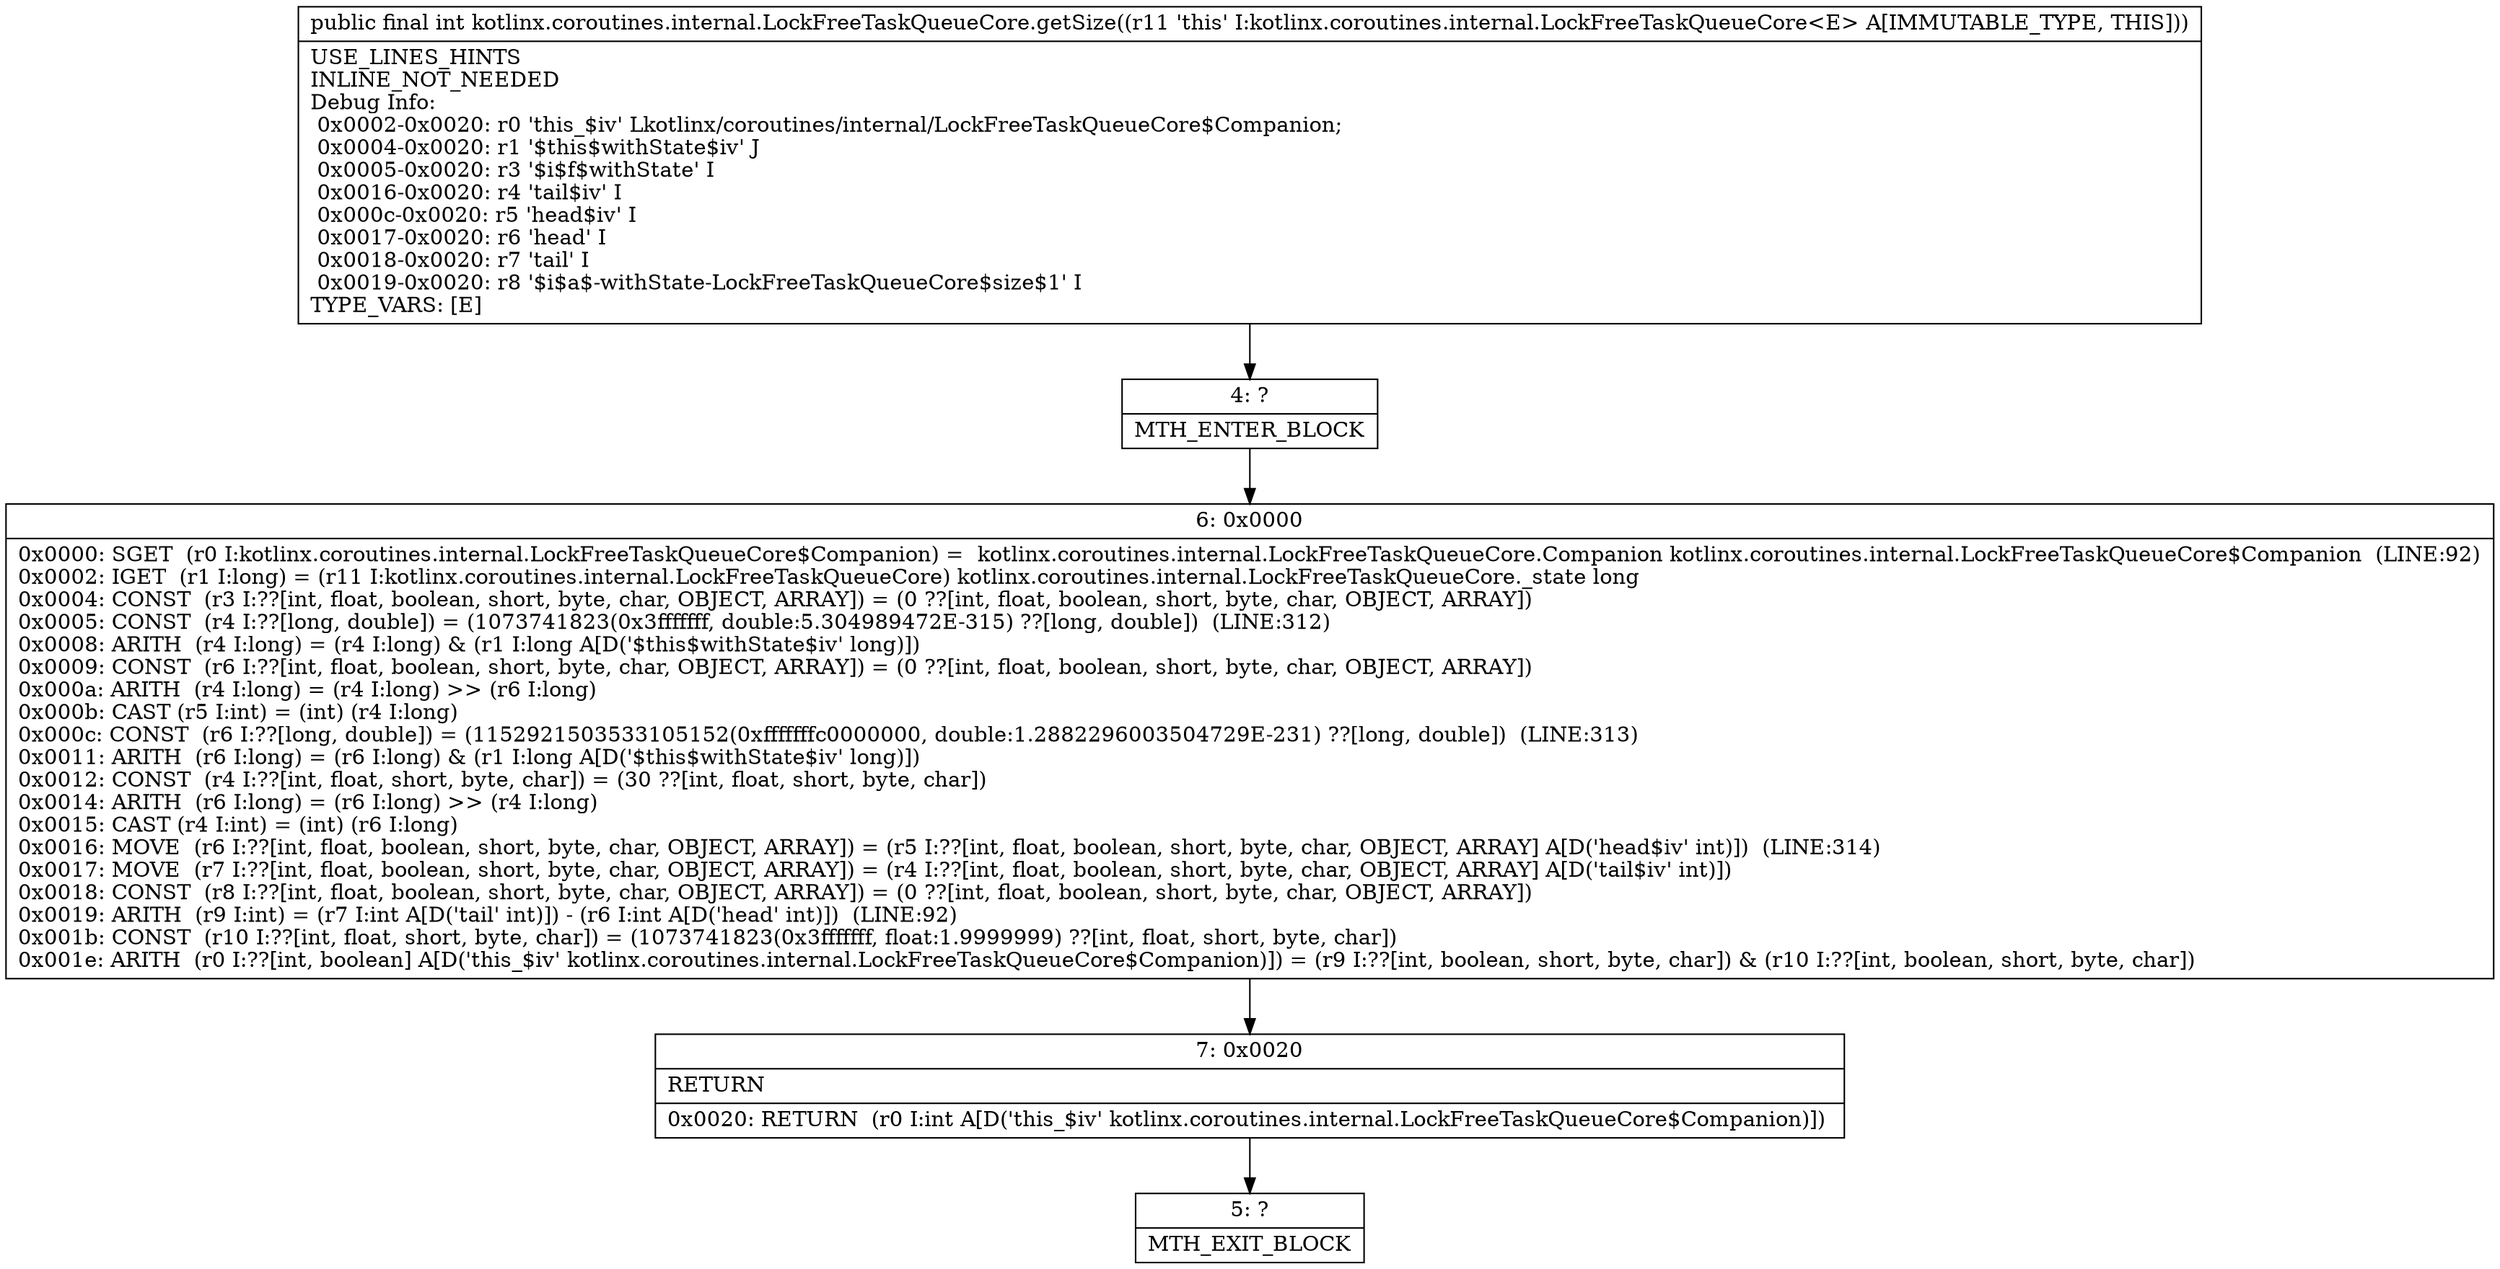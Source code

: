 digraph "CFG forkotlinx.coroutines.internal.LockFreeTaskQueueCore.getSize()I" {
Node_4 [shape=record,label="{4\:\ ?|MTH_ENTER_BLOCK\l}"];
Node_6 [shape=record,label="{6\:\ 0x0000|0x0000: SGET  (r0 I:kotlinx.coroutines.internal.LockFreeTaskQueueCore$Companion) =  kotlinx.coroutines.internal.LockFreeTaskQueueCore.Companion kotlinx.coroutines.internal.LockFreeTaskQueueCore$Companion  (LINE:92)\l0x0002: IGET  (r1 I:long) = (r11 I:kotlinx.coroutines.internal.LockFreeTaskQueueCore) kotlinx.coroutines.internal.LockFreeTaskQueueCore._state long \l0x0004: CONST  (r3 I:??[int, float, boolean, short, byte, char, OBJECT, ARRAY]) = (0 ??[int, float, boolean, short, byte, char, OBJECT, ARRAY]) \l0x0005: CONST  (r4 I:??[long, double]) = (1073741823(0x3fffffff, double:5.304989472E\-315) ??[long, double])  (LINE:312)\l0x0008: ARITH  (r4 I:long) = (r4 I:long) & (r1 I:long A[D('$this$withState$iv' long)]) \l0x0009: CONST  (r6 I:??[int, float, boolean, short, byte, char, OBJECT, ARRAY]) = (0 ??[int, float, boolean, short, byte, char, OBJECT, ARRAY]) \l0x000a: ARITH  (r4 I:long) = (r4 I:long) \>\> (r6 I:long) \l0x000b: CAST (r5 I:int) = (int) (r4 I:long) \l0x000c: CONST  (r6 I:??[long, double]) = (1152921503533105152(0xfffffffc0000000, double:1.2882296003504729E\-231) ??[long, double])  (LINE:313)\l0x0011: ARITH  (r6 I:long) = (r6 I:long) & (r1 I:long A[D('$this$withState$iv' long)]) \l0x0012: CONST  (r4 I:??[int, float, short, byte, char]) = (30 ??[int, float, short, byte, char]) \l0x0014: ARITH  (r6 I:long) = (r6 I:long) \>\> (r4 I:long) \l0x0015: CAST (r4 I:int) = (int) (r6 I:long) \l0x0016: MOVE  (r6 I:??[int, float, boolean, short, byte, char, OBJECT, ARRAY]) = (r5 I:??[int, float, boolean, short, byte, char, OBJECT, ARRAY] A[D('head$iv' int)])  (LINE:314)\l0x0017: MOVE  (r7 I:??[int, float, boolean, short, byte, char, OBJECT, ARRAY]) = (r4 I:??[int, float, boolean, short, byte, char, OBJECT, ARRAY] A[D('tail$iv' int)]) \l0x0018: CONST  (r8 I:??[int, float, boolean, short, byte, char, OBJECT, ARRAY]) = (0 ??[int, float, boolean, short, byte, char, OBJECT, ARRAY]) \l0x0019: ARITH  (r9 I:int) = (r7 I:int A[D('tail' int)]) \- (r6 I:int A[D('head' int)])  (LINE:92)\l0x001b: CONST  (r10 I:??[int, float, short, byte, char]) = (1073741823(0x3fffffff, float:1.9999999) ??[int, float, short, byte, char]) \l0x001e: ARITH  (r0 I:??[int, boolean] A[D('this_$iv' kotlinx.coroutines.internal.LockFreeTaskQueueCore$Companion)]) = (r9 I:??[int, boolean, short, byte, char]) & (r10 I:??[int, boolean, short, byte, char]) \l}"];
Node_7 [shape=record,label="{7\:\ 0x0020|RETURN\l|0x0020: RETURN  (r0 I:int A[D('this_$iv' kotlinx.coroutines.internal.LockFreeTaskQueueCore$Companion)]) \l}"];
Node_5 [shape=record,label="{5\:\ ?|MTH_EXIT_BLOCK\l}"];
MethodNode[shape=record,label="{public final int kotlinx.coroutines.internal.LockFreeTaskQueueCore.getSize((r11 'this' I:kotlinx.coroutines.internal.LockFreeTaskQueueCore\<E\> A[IMMUTABLE_TYPE, THIS]))  | USE_LINES_HINTS\lINLINE_NOT_NEEDED\lDebug Info:\l  0x0002\-0x0020: r0 'this_$iv' Lkotlinx\/coroutines\/internal\/LockFreeTaskQueueCore$Companion;\l  0x0004\-0x0020: r1 '$this$withState$iv' J\l  0x0005\-0x0020: r3 '$i$f$withState' I\l  0x0016\-0x0020: r4 'tail$iv' I\l  0x000c\-0x0020: r5 'head$iv' I\l  0x0017\-0x0020: r6 'head' I\l  0x0018\-0x0020: r7 'tail' I\l  0x0019\-0x0020: r8 '$i$a$\-withState\-LockFreeTaskQueueCore$size$1' I\lTYPE_VARS: [E]\l}"];
MethodNode -> Node_4;Node_4 -> Node_6;
Node_6 -> Node_7;
Node_7 -> Node_5;
}


